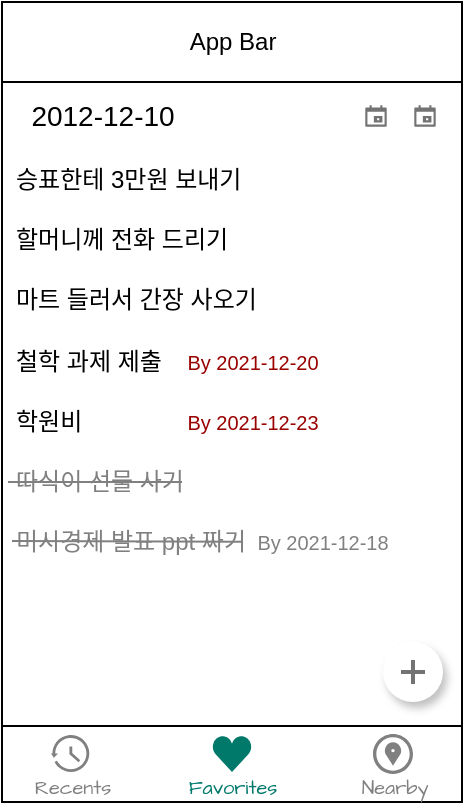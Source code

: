<mxfile version="15.9.4" type="github">
  <diagram id="gWrWWZ-1tKsTDKTF5RUo" name="Page-1">
    <mxGraphModel dx="786" dy="523" grid="1" gridSize="10" guides="1" tooltips="1" connect="1" arrows="1" fold="1" page="1" pageScale="1" pageWidth="827" pageHeight="1169" math="0" shadow="0">
      <root>
        <mxCell id="0" />
        <mxCell id="1" parent="0" />
        <mxCell id="yIiPESADiMlIX4Emtudc-3" value="" style="rounded=0;whiteSpace=wrap;html=1;" vertex="1" parent="1">
          <mxGeometry x="30" y="30" width="230" height="400" as="geometry" />
        </mxCell>
        <mxCell id="yIiPESADiMlIX4Emtudc-4" value="" style="endArrow=none;html=1;rounded=0;" edge="1" parent="1">
          <mxGeometry width="50" height="50" relative="1" as="geometry">
            <mxPoint x="30" y="70" as="sourcePoint" />
            <mxPoint x="260" y="70" as="targetPoint" />
          </mxGeometry>
        </mxCell>
        <mxCell id="yIiPESADiMlIX4Emtudc-5" value="App Bar&lt;br&gt;" style="text;html=1;resizable=0;autosize=1;align=center;verticalAlign=middle;points=[];fillColor=none;strokeColor=none;rounded=0;" vertex="1" parent="1">
          <mxGeometry x="115" y="40" width="60" height="20" as="geometry" />
        </mxCell>
        <mxCell id="yIiPESADiMlIX4Emtudc-9" value="" style="group;verticalAlign=middle;align=left;" vertex="1" connectable="0" parent="1">
          <mxGeometry x="35" y="104" width="160" height="30" as="geometry" />
        </mxCell>
        <mxCell id="yIiPESADiMlIX4Emtudc-7" value="승표한테 3만원 보내기" style="text;html=1;resizable=0;autosize=1;align=left;verticalAlign=middle;points=[];fillColor=none;strokeColor=none;rounded=0;labelPosition=center;verticalLabelPosition=middle;horizontal=1;" vertex="1" parent="yIiPESADiMlIX4Emtudc-9">
          <mxGeometry y="4.997" width="120" height="20" as="geometry" />
        </mxCell>
        <mxCell id="yIiPESADiMlIX4Emtudc-36" value="" style="group" vertex="1" connectable="0" parent="1">
          <mxGeometry x="35" y="195" width="160" height="30" as="geometry" />
        </mxCell>
        <mxCell id="yIiPESADiMlIX4Emtudc-37" value="철학 과제 제출" style="text;html=1;resizable=0;autosize=1;align=left;verticalAlign=middle;points=[];fillColor=none;strokeColor=none;rounded=0;labelPosition=center;verticalLabelPosition=middle;horizontal=1;" vertex="1" parent="yIiPESADiMlIX4Emtudc-36">
          <mxGeometry y="5" width="80" height="20" as="geometry" />
        </mxCell>
        <mxCell id="yIiPESADiMlIX4Emtudc-38" value="&lt;font color=&quot;#990000&quot; style=&quot;font-size: 10px&quot;&gt;By 2021-12-20&lt;/font&gt;" style="text;html=1;resizable=0;autosize=1;align=center;verticalAlign=middle;points=[];fillColor=none;strokeColor=none;rounded=0;fontSize=10;" vertex="1" parent="yIiPESADiMlIX4Emtudc-36">
          <mxGeometry x="80" y="5" width="80" height="20" as="geometry" />
        </mxCell>
        <mxCell id="yIiPESADiMlIX4Emtudc-54" value="" style="shape=ellipse;dashed=0;strokeColor=none;shadow=1;fontSize=13;align=center;verticalAlign=top;labelPosition=center;verticalLabelPosition=bottom;html=1;aspect=fixed;fontColor=#000000;" vertex="1" parent="1">
          <mxGeometry x="220.5" y="350" width="30" height="30" as="geometry" />
        </mxCell>
        <mxCell id="yIiPESADiMlIX4Emtudc-55" value="" style="dashed=0;html=1;shape=mxgraph.gmdl.plus;strokeColor=#737373;strokeWidth=2;shadow=0;sketch=0;fontSize=9;fontColor=#000000;" vertex="1" parent="yIiPESADiMlIX4Emtudc-54">
          <mxGeometry x="9" y="9" width="12" height="12" as="geometry" />
        </mxCell>
        <mxCell id="yIiPESADiMlIX4Emtudc-66" value="" style="dashed=0;align=center;fontSize=12;shape=rect;fillColor=#ffffff;strokeColor=default;shadow=0;sketch=0;hachureGap=4;pointerEvents=0;fontFamily=Architects Daughter;fontSource=https%3A%2F%2Ffonts.googleapis.com%2Fcss%3Ffamily%3DArchitects%2BDaughter;fontColor=#000000;labelBorderColor=default;gradientColor=none;" vertex="1" parent="1">
          <mxGeometry x="30" y="392" width="230" height="38" as="geometry" />
        </mxCell>
        <mxCell id="yIiPESADiMlIX4Emtudc-67" value="Recents" style="dashed=0;html=1;shape=mxgraph.gmdl.recents;fillColor=#808080;strokeColor=none;fontColor=#808080;verticalAlign=top;spacingLeft=0;fontSize=10;labelPosition=center;verticalLabelPosition=bottom;align=center;spacingBottom=0;spacingTop=-6;sketch=0;hachureGap=4;pointerEvents=0;fontFamily=Architects Daughter;fontSource=https%3A%2F%2Ffonts.googleapis.com%2Fcss%3Ffamily%3DArchitects%2BDaughter;" vertex="1" parent="yIiPESADiMlIX4Emtudc-66">
          <mxGeometry x="0.15" y="0.5" width="20" height="20" relative="1" as="geometry">
            <mxPoint x="-10" y="-15" as="offset" />
          </mxGeometry>
        </mxCell>
        <mxCell id="yIiPESADiMlIX4Emtudc-68" value="Favorites" style="dashed=0;html=1;shape=mxgraph.gmdl.heart;fillColor=#00796B;strokeColor=none;fontColor=#00796B;verticalAlign=top;spacingLeft=0;fontSize=10;labelPosition=center;verticalLabelPosition=bottom;align=center;spacingBottom=0;spacingTop=-5;sketch=0;hachureGap=4;pointerEvents=0;fontFamily=Architects Daughter;fontSource=https%3A%2F%2Ffonts.googleapis.com%2Fcss%3Ffamily%3DArchitects%2BDaughter;" vertex="1" parent="yIiPESADiMlIX4Emtudc-66">
          <mxGeometry x="0.5" y="0.5" width="20" height="18" relative="1" as="geometry">
            <mxPoint x="-10" y="-14" as="offset" />
          </mxGeometry>
        </mxCell>
        <mxCell id="yIiPESADiMlIX4Emtudc-69" value="Nearby" style="dashed=0;html=1;shape=mxgraph.gmdl.nearby;fillColor=#808080;strokeColor=none;fontColor=#808080;verticalAlign=top;spacingLeft=0;fontSize=10;labelPosition=center;verticalLabelPosition=bottom;align=center;spacingBottom=0;spacingTop=-6;sketch=0;hachureGap=4;pointerEvents=0;fontFamily=Architects Daughter;fontSource=https%3A%2F%2Ffonts.googleapis.com%2Fcss%3Ffamily%3DArchitects%2BDaughter;" vertex="1" parent="yIiPESADiMlIX4Emtudc-66">
          <mxGeometry x="0.85" y="0.5" width="20" height="20" relative="1" as="geometry">
            <mxPoint x="-10" y="-15" as="offset" />
          </mxGeometry>
        </mxCell>
        <mxCell id="yIiPESADiMlIX4Emtudc-72" value="" style="group;verticalAlign=middle;align=left;" vertex="1" connectable="0" parent="1">
          <mxGeometry x="35" y="134" width="160" height="30" as="geometry" />
        </mxCell>
        <mxCell id="yIiPESADiMlIX4Emtudc-73" value="할머니께 전화 드리기" style="text;html=1;resizable=0;autosize=1;align=left;verticalAlign=middle;points=[];fillColor=none;strokeColor=none;rounded=0;labelPosition=center;verticalLabelPosition=middle;horizontal=1;" vertex="1" parent="yIiPESADiMlIX4Emtudc-72">
          <mxGeometry y="4.997" width="120" height="20" as="geometry" />
        </mxCell>
        <mxCell id="yIiPESADiMlIX4Emtudc-74" value="" style="group;verticalAlign=middle;align=left;" vertex="1" connectable="0" parent="1">
          <mxGeometry x="35" y="164" width="160" height="30" as="geometry" />
        </mxCell>
        <mxCell id="yIiPESADiMlIX4Emtudc-75" value="마트 들러서 간장 사오기" style="text;html=1;resizable=0;autosize=1;align=left;verticalAlign=middle;points=[];fillColor=none;strokeColor=none;rounded=0;labelPosition=center;verticalLabelPosition=middle;horizontal=1;" vertex="1" parent="yIiPESADiMlIX4Emtudc-74">
          <mxGeometry y="4.997" width="130" height="20" as="geometry" />
        </mxCell>
        <mxCell id="yIiPESADiMlIX4Emtudc-76" value="" style="group" vertex="1" connectable="0" parent="1">
          <mxGeometry x="35" y="225" width="160" height="30" as="geometry" />
        </mxCell>
        <mxCell id="yIiPESADiMlIX4Emtudc-77" value="학원비" style="text;html=1;resizable=0;autosize=1;align=left;verticalAlign=middle;points=[];fillColor=none;strokeColor=none;rounded=0;labelPosition=center;verticalLabelPosition=middle;horizontal=1;" vertex="1" parent="yIiPESADiMlIX4Emtudc-76">
          <mxGeometry y="5" width="50" height="20" as="geometry" />
        </mxCell>
        <mxCell id="yIiPESADiMlIX4Emtudc-78" value="&lt;font color=&quot;#990000&quot; style=&quot;font-size: 10px&quot;&gt;By 2021-12-23&lt;/font&gt;" style="text;html=1;resizable=0;autosize=1;align=center;verticalAlign=middle;points=[];fillColor=none;strokeColor=none;rounded=0;fontSize=10;" vertex="1" parent="yIiPESADiMlIX4Emtudc-76">
          <mxGeometry x="80" y="5" width="80" height="20" as="geometry" />
        </mxCell>
        <mxCell id="yIiPESADiMlIX4Emtudc-79" value="" style="group;verticalAlign=middle;align=left;fontColor=#B3B3B3;" vertex="1" connectable="0" parent="1">
          <mxGeometry x="35" y="255" width="195" height="60" as="geometry" />
        </mxCell>
        <mxCell id="yIiPESADiMlIX4Emtudc-80" value="&lt;font color=&quot;#808080&quot;&gt;따식이 선물 사기&lt;/font&gt;" style="text;html=1;resizable=0;autosize=1;align=left;verticalAlign=middle;points=[];fillColor=none;strokeColor=none;rounded=0;labelPosition=center;verticalLabelPosition=middle;horizontal=1;" vertex="1" parent="yIiPESADiMlIX4Emtudc-79">
          <mxGeometry y="4.997" width="90" height="20" as="geometry" />
        </mxCell>
        <mxCell id="yIiPESADiMlIX4Emtudc-81" value="" style="endArrow=none;html=1;rounded=0;fontSize=9;fontColor=#B3B3B3;strokeColor=#808080;" edge="1" parent="yIiPESADiMlIX4Emtudc-79">
          <mxGeometry width="50" height="50" relative="1" as="geometry">
            <mxPoint x="-2" y="15" as="sourcePoint" />
            <mxPoint x="85" y="15" as="targetPoint" />
          </mxGeometry>
        </mxCell>
        <mxCell id="yIiPESADiMlIX4Emtudc-86" value="" style="group;fontColor=#808080;" vertex="1" connectable="0" parent="yIiPESADiMlIX4Emtudc-79">
          <mxGeometry y="30" width="195" height="30" as="geometry" />
        </mxCell>
        <mxCell id="yIiPESADiMlIX4Emtudc-87" value="&lt;font color=&quot;#808080&quot;&gt;미시경제 발표 ppt 짜기&lt;/font&gt;" style="text;html=1;resizable=0;autosize=1;align=left;verticalAlign=middle;points=[];fillColor=none;strokeColor=none;rounded=0;labelPosition=center;verticalLabelPosition=middle;horizontal=1;" vertex="1" parent="yIiPESADiMlIX4Emtudc-86">
          <mxGeometry y="5" width="130" height="20" as="geometry" />
        </mxCell>
        <mxCell id="yIiPESADiMlIX4Emtudc-88" value="&lt;font style=&quot;font-size: 10px&quot; color=&quot;#808080&quot;&gt;By 2021-12-18&lt;/font&gt;" style="text;html=1;resizable=0;autosize=1;align=center;verticalAlign=middle;points=[];fillColor=none;strokeColor=none;rounded=0;fontSize=10;" vertex="1" parent="yIiPESADiMlIX4Emtudc-86">
          <mxGeometry x="115" y="5" width="80" height="20" as="geometry" />
        </mxCell>
        <mxCell id="yIiPESADiMlIX4Emtudc-89" value="" style="endArrow=none;html=1;rounded=0;fontSize=9;fontColor=#B3B3B3;strokeColor=#808080;" edge="1" parent="yIiPESADiMlIX4Emtudc-86" target="yIiPESADiMlIX4Emtudc-88">
          <mxGeometry width="50" height="50" relative="1" as="geometry">
            <mxPoint y="14.5" as="sourcePoint" />
            <mxPoint x="87" y="14.5" as="targetPoint" />
          </mxGeometry>
        </mxCell>
        <mxCell id="yIiPESADiMlIX4Emtudc-180" value="&lt;font style=&quot;font-size: 14px&quot;&gt;2012-12-10&lt;/font&gt;" style="text;html=1;resizable=0;autosize=1;align=center;verticalAlign=middle;points=[];fillColor=none;strokeColor=none;rounded=0;labelPosition=center;verticalLabelPosition=middle;horizontal=1;" vertex="1" parent="1">
          <mxGeometry x="35" y="76.997" width="90" height="20" as="geometry" />
        </mxCell>
        <mxCell id="yIiPESADiMlIX4Emtudc-182" value="" style="shape=ellipse;dashed=0;strokeColor=none;shadow=0;fontSize=13;align=center;verticalAlign=top;labelPosition=center;verticalLabelPosition=bottom;html=1;aspect=fixed;labelBorderColor=default;sketch=0;fontColor=#808080;fillColor=#FFFFFF;gradientColor=none;" vertex="1" parent="1">
          <mxGeometry x="226.5" y="72" width="30" height="30" as="geometry" />
        </mxCell>
        <mxCell id="yIiPESADiMlIX4Emtudc-183" value="" style="dashed=0;html=1;shape=mxgraph.gmdl.calendar;strokeColor=none;fillColor=#737373;shadow=0;sketch=0;labelBorderColor=default;fontSize=14;fontColor=#808080;" vertex="1" parent="yIiPESADiMlIX4Emtudc-182">
          <mxGeometry x="9.643" y="9.643" width="10.714" height="10.714" as="geometry" />
        </mxCell>
        <mxCell id="yIiPESADiMlIX4Emtudc-184" value="" style="shape=ellipse;dashed=0;strokeColor=none;shadow=0;fontSize=13;align=center;verticalAlign=top;labelPosition=center;verticalLabelPosition=bottom;html=1;aspect=fixed;labelBorderColor=default;sketch=0;fontColor=#808080;fillColor=#FFFFFF;gradientColor=none;" vertex="1" parent="1">
          <mxGeometry x="202" y="72" width="30" height="30" as="geometry" />
        </mxCell>
        <mxCell id="yIiPESADiMlIX4Emtudc-185" value="" style="dashed=0;html=1;shape=mxgraph.gmdl.calendar;strokeColor=none;fillColor=#737373;shadow=0;sketch=0;labelBorderColor=default;fontSize=14;fontColor=#808080;" vertex="1" parent="yIiPESADiMlIX4Emtudc-184">
          <mxGeometry x="9.643" y="9.643" width="10.714" height="10.714" as="geometry" />
        </mxCell>
      </root>
    </mxGraphModel>
  </diagram>
</mxfile>
